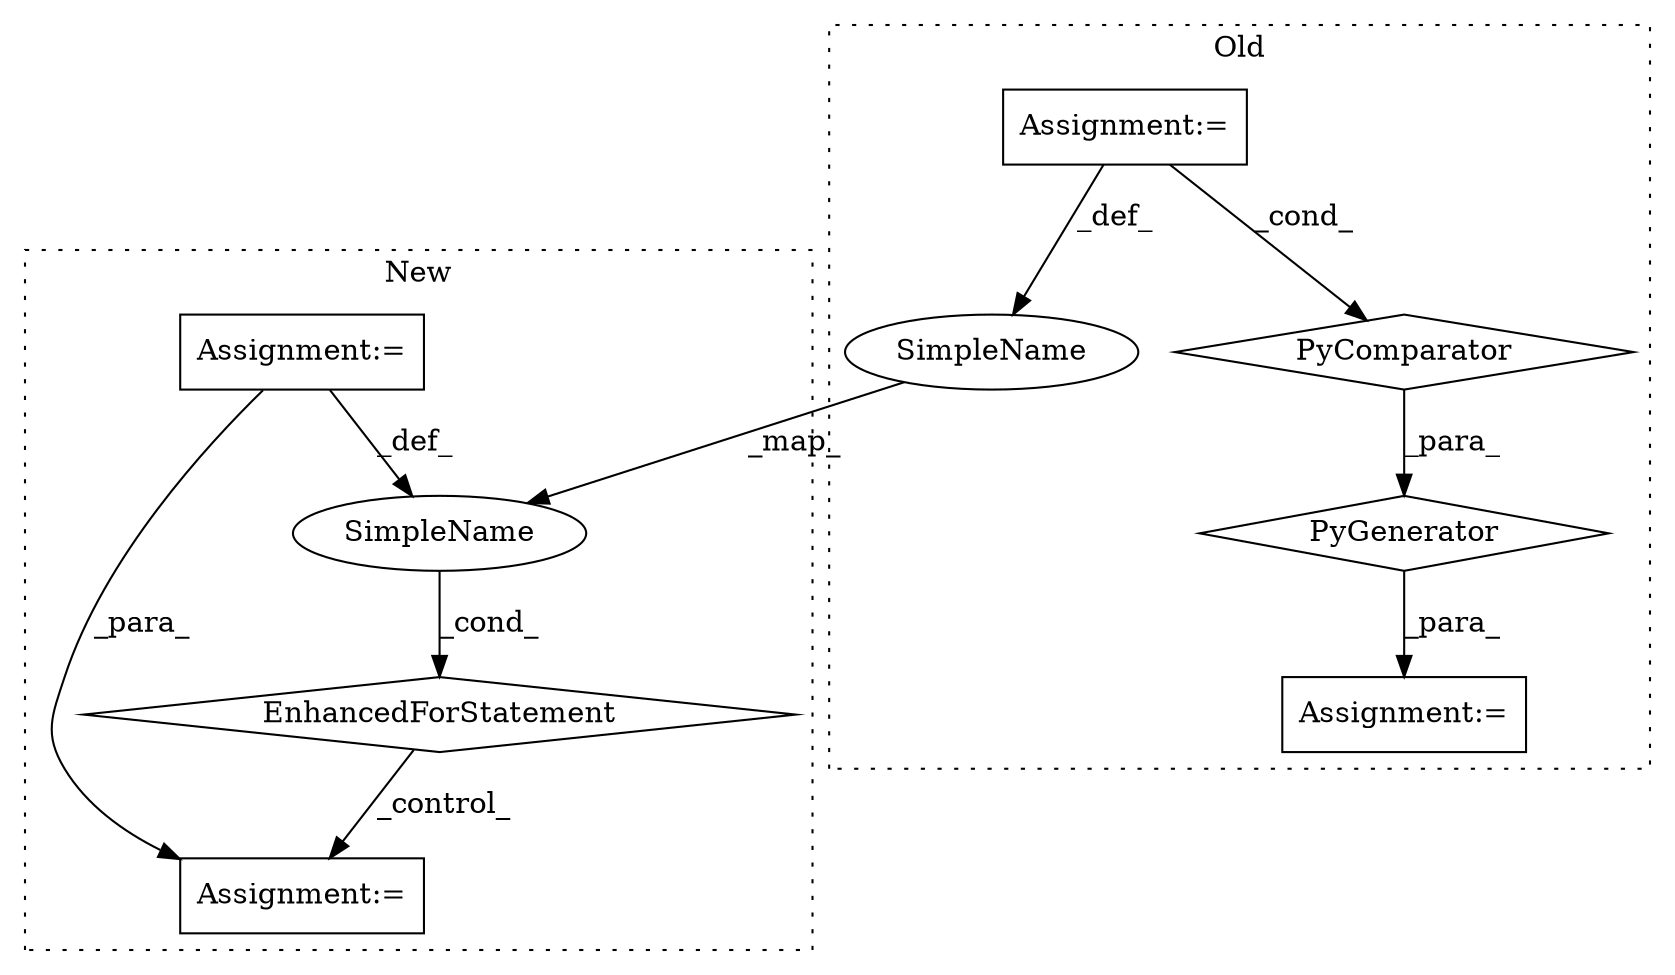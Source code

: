digraph G {
subgraph cluster0 {
1 [label="PyGenerator" a="107" s="17506" l="129" shape="diamond"];
3 [label="PyComparator" a="113" s="17595" l="34" shape="diamond"];
5 [label="Assignment:=" a="7" s="17595" l="34" shape="box"];
7 [label="Assignment:=" a="7" s="17490" l="1" shape="box"];
9 [label="SimpleName" a="42" s="17598" l="1" shape="ellipse"];
label = "Old";
style="dotted";
}
subgraph cluster1 {
2 [label="EnhancedForStatement" a="70" s="18887,18970" l="57,2" shape="diamond"];
4 [label="Assignment:=" a="7" s="18887,18970" l="57,2" shape="box"];
6 [label="Assignment:=" a="7" s="19035" l="1" shape="box"];
8 [label="SimpleName" a="42" s="18948" l="1" shape="ellipse"];
label = "New";
style="dotted";
}
1 -> 7 [label="_para_"];
2 -> 6 [label="_control_"];
3 -> 1 [label="_para_"];
4 -> 8 [label="_def_"];
4 -> 6 [label="_para_"];
5 -> 3 [label="_cond_"];
5 -> 9 [label="_def_"];
8 -> 2 [label="_cond_"];
9 -> 8 [label="_map_"];
}